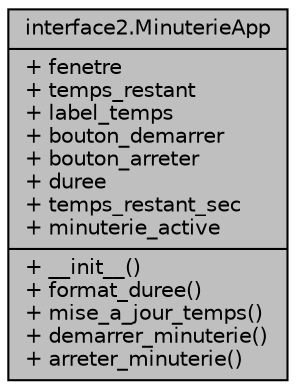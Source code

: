 digraph "interface2.MinuterieApp"
{
  edge [fontname="Helvetica",fontsize="10",labelfontname="Helvetica",labelfontsize="10"];
  node [fontname="Helvetica",fontsize="10",shape=record];
  Node1 [label="{interface2.MinuterieApp\n|+ fenetre\l+ temps_restant\l+ label_temps\l+ bouton_demarrer\l+ bouton_arreter\l+ duree\l+ temps_restant_sec\l+ minuterie_active\l|+ __init__()\l+ format_duree()\l+ mise_a_jour_temps()\l+ demarrer_minuterie()\l+ arreter_minuterie()\l}",height=0.2,width=0.4,color="black", fillcolor="grey75", style="filled", fontcolor="black"];
}
